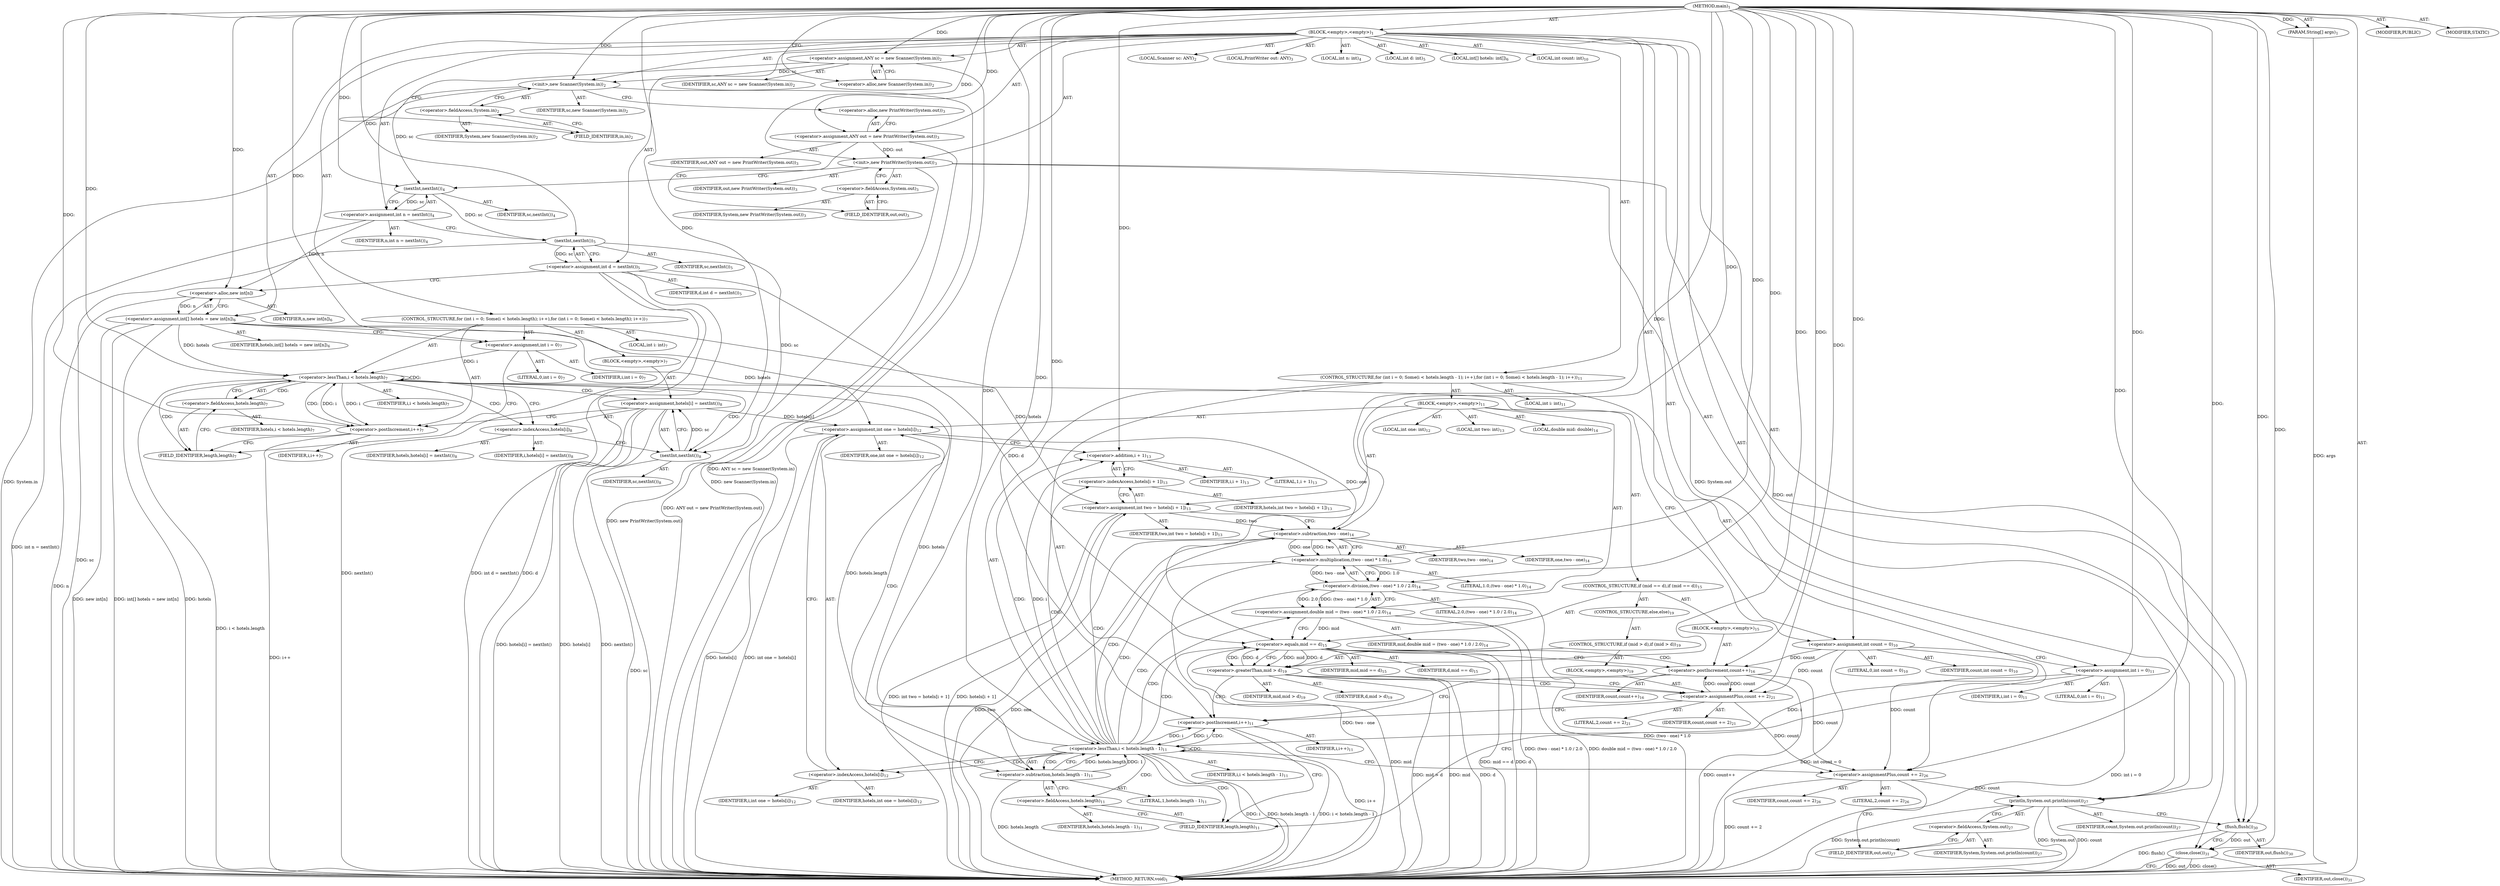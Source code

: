 digraph "main" {  
"21" [label = <(METHOD,main)<SUB>1</SUB>> ]
"22" [label = <(PARAM,String[] args)<SUB>1</SUB>> ]
"23" [label = <(BLOCK,&lt;empty&gt;,&lt;empty&gt;)<SUB>1</SUB>> ]
"4" [label = <(LOCAL,Scanner sc: ANY)<SUB>2</SUB>> ]
"24" [label = <(&lt;operator&gt;.assignment,ANY sc = new Scanner(System.in))<SUB>2</SUB>> ]
"25" [label = <(IDENTIFIER,sc,ANY sc = new Scanner(System.in))<SUB>2</SUB>> ]
"26" [label = <(&lt;operator&gt;.alloc,new Scanner(System.in))<SUB>2</SUB>> ]
"27" [label = <(&lt;init&gt;,new Scanner(System.in))<SUB>2</SUB>> ]
"3" [label = <(IDENTIFIER,sc,new Scanner(System.in))<SUB>2</SUB>> ]
"28" [label = <(&lt;operator&gt;.fieldAccess,System.in)<SUB>2</SUB>> ]
"29" [label = <(IDENTIFIER,System,new Scanner(System.in))<SUB>2</SUB>> ]
"30" [label = <(FIELD_IDENTIFIER,in,in)<SUB>2</SUB>> ]
"6" [label = <(LOCAL,PrintWriter out: ANY)<SUB>3</SUB>> ]
"31" [label = <(&lt;operator&gt;.assignment,ANY out = new PrintWriter(System.out))<SUB>3</SUB>> ]
"32" [label = <(IDENTIFIER,out,ANY out = new PrintWriter(System.out))<SUB>3</SUB>> ]
"33" [label = <(&lt;operator&gt;.alloc,new PrintWriter(System.out))<SUB>3</SUB>> ]
"34" [label = <(&lt;init&gt;,new PrintWriter(System.out))<SUB>3</SUB>> ]
"5" [label = <(IDENTIFIER,out,new PrintWriter(System.out))<SUB>3</SUB>> ]
"35" [label = <(&lt;operator&gt;.fieldAccess,System.out)<SUB>3</SUB>> ]
"36" [label = <(IDENTIFIER,System,new PrintWriter(System.out))<SUB>3</SUB>> ]
"37" [label = <(FIELD_IDENTIFIER,out,out)<SUB>3</SUB>> ]
"38" [label = <(LOCAL,int n: int)<SUB>4</SUB>> ]
"39" [label = <(&lt;operator&gt;.assignment,int n = nextInt())<SUB>4</SUB>> ]
"40" [label = <(IDENTIFIER,n,int n = nextInt())<SUB>4</SUB>> ]
"41" [label = <(nextInt,nextInt())<SUB>4</SUB>> ]
"42" [label = <(IDENTIFIER,sc,nextInt())<SUB>4</SUB>> ]
"43" [label = <(LOCAL,int d: int)<SUB>5</SUB>> ]
"44" [label = <(&lt;operator&gt;.assignment,int d = nextInt())<SUB>5</SUB>> ]
"45" [label = <(IDENTIFIER,d,int d = nextInt())<SUB>5</SUB>> ]
"46" [label = <(nextInt,nextInt())<SUB>5</SUB>> ]
"47" [label = <(IDENTIFIER,sc,nextInt())<SUB>5</SUB>> ]
"48" [label = <(LOCAL,int[] hotels: int[])<SUB>6</SUB>> ]
"49" [label = <(&lt;operator&gt;.assignment,int[] hotels = new int[n])<SUB>6</SUB>> ]
"50" [label = <(IDENTIFIER,hotels,int[] hotels = new int[n])<SUB>6</SUB>> ]
"51" [label = <(&lt;operator&gt;.alloc,new int[n])> ]
"52" [label = <(IDENTIFIER,n,new int[n])<SUB>6</SUB>> ]
"53" [label = <(CONTROL_STRUCTURE,for (int i = 0; Some(i &lt; hotels.length); i++),for (int i = 0; Some(i &lt; hotels.length); i++))<SUB>7</SUB>> ]
"54" [label = <(LOCAL,int i: int)<SUB>7</SUB>> ]
"55" [label = <(&lt;operator&gt;.assignment,int i = 0)<SUB>7</SUB>> ]
"56" [label = <(IDENTIFIER,i,int i = 0)<SUB>7</SUB>> ]
"57" [label = <(LITERAL,0,int i = 0)<SUB>7</SUB>> ]
"58" [label = <(&lt;operator&gt;.lessThan,i &lt; hotels.length)<SUB>7</SUB>> ]
"59" [label = <(IDENTIFIER,i,i &lt; hotels.length)<SUB>7</SUB>> ]
"60" [label = <(&lt;operator&gt;.fieldAccess,hotels.length)<SUB>7</SUB>> ]
"61" [label = <(IDENTIFIER,hotels,i &lt; hotels.length)<SUB>7</SUB>> ]
"62" [label = <(FIELD_IDENTIFIER,length,length)<SUB>7</SUB>> ]
"63" [label = <(&lt;operator&gt;.postIncrement,i++)<SUB>7</SUB>> ]
"64" [label = <(IDENTIFIER,i,i++)<SUB>7</SUB>> ]
"65" [label = <(BLOCK,&lt;empty&gt;,&lt;empty&gt;)<SUB>7</SUB>> ]
"66" [label = <(&lt;operator&gt;.assignment,hotels[i] = nextInt())<SUB>8</SUB>> ]
"67" [label = <(&lt;operator&gt;.indexAccess,hotels[i])<SUB>8</SUB>> ]
"68" [label = <(IDENTIFIER,hotels,hotels[i] = nextInt())<SUB>8</SUB>> ]
"69" [label = <(IDENTIFIER,i,hotels[i] = nextInt())<SUB>8</SUB>> ]
"70" [label = <(nextInt,nextInt())<SUB>8</SUB>> ]
"71" [label = <(IDENTIFIER,sc,nextInt())<SUB>8</SUB>> ]
"72" [label = <(LOCAL,int count: int)<SUB>10</SUB>> ]
"73" [label = <(&lt;operator&gt;.assignment,int count = 0)<SUB>10</SUB>> ]
"74" [label = <(IDENTIFIER,count,int count = 0)<SUB>10</SUB>> ]
"75" [label = <(LITERAL,0,int count = 0)<SUB>10</SUB>> ]
"76" [label = <(CONTROL_STRUCTURE,for (int i = 0; Some(i &lt; hotels.length - 1); i++),for (int i = 0; Some(i &lt; hotels.length - 1); i++))<SUB>11</SUB>> ]
"77" [label = <(LOCAL,int i: int)<SUB>11</SUB>> ]
"78" [label = <(&lt;operator&gt;.assignment,int i = 0)<SUB>11</SUB>> ]
"79" [label = <(IDENTIFIER,i,int i = 0)<SUB>11</SUB>> ]
"80" [label = <(LITERAL,0,int i = 0)<SUB>11</SUB>> ]
"81" [label = <(&lt;operator&gt;.lessThan,i &lt; hotels.length - 1)<SUB>11</SUB>> ]
"82" [label = <(IDENTIFIER,i,i &lt; hotels.length - 1)<SUB>11</SUB>> ]
"83" [label = <(&lt;operator&gt;.subtraction,hotels.length - 1)<SUB>11</SUB>> ]
"84" [label = <(&lt;operator&gt;.fieldAccess,hotels.length)<SUB>11</SUB>> ]
"85" [label = <(IDENTIFIER,hotels,hotels.length - 1)<SUB>11</SUB>> ]
"86" [label = <(FIELD_IDENTIFIER,length,length)<SUB>11</SUB>> ]
"87" [label = <(LITERAL,1,hotels.length - 1)<SUB>11</SUB>> ]
"88" [label = <(&lt;operator&gt;.postIncrement,i++)<SUB>11</SUB>> ]
"89" [label = <(IDENTIFIER,i,i++)<SUB>11</SUB>> ]
"90" [label = <(BLOCK,&lt;empty&gt;,&lt;empty&gt;)<SUB>11</SUB>> ]
"91" [label = <(LOCAL,int one: int)<SUB>12</SUB>> ]
"92" [label = <(&lt;operator&gt;.assignment,int one = hotels[i])<SUB>12</SUB>> ]
"93" [label = <(IDENTIFIER,one,int one = hotels[i])<SUB>12</SUB>> ]
"94" [label = <(&lt;operator&gt;.indexAccess,hotels[i])<SUB>12</SUB>> ]
"95" [label = <(IDENTIFIER,hotels,int one = hotels[i])<SUB>12</SUB>> ]
"96" [label = <(IDENTIFIER,i,int one = hotels[i])<SUB>12</SUB>> ]
"97" [label = <(LOCAL,int two: int)<SUB>13</SUB>> ]
"98" [label = <(&lt;operator&gt;.assignment,int two = hotels[i + 1])<SUB>13</SUB>> ]
"99" [label = <(IDENTIFIER,two,int two = hotels[i + 1])<SUB>13</SUB>> ]
"100" [label = <(&lt;operator&gt;.indexAccess,hotels[i + 1])<SUB>13</SUB>> ]
"101" [label = <(IDENTIFIER,hotels,int two = hotels[i + 1])<SUB>13</SUB>> ]
"102" [label = <(&lt;operator&gt;.addition,i + 1)<SUB>13</SUB>> ]
"103" [label = <(IDENTIFIER,i,i + 1)<SUB>13</SUB>> ]
"104" [label = <(LITERAL,1,i + 1)<SUB>13</SUB>> ]
"105" [label = <(LOCAL,double mid: double)<SUB>14</SUB>> ]
"106" [label = <(&lt;operator&gt;.assignment,double mid = (two - one) * 1.0 / 2.0)<SUB>14</SUB>> ]
"107" [label = <(IDENTIFIER,mid,double mid = (two - one) * 1.0 / 2.0)<SUB>14</SUB>> ]
"108" [label = <(&lt;operator&gt;.division,(two - one) * 1.0 / 2.0)<SUB>14</SUB>> ]
"109" [label = <(&lt;operator&gt;.multiplication,(two - one) * 1.0)<SUB>14</SUB>> ]
"110" [label = <(&lt;operator&gt;.subtraction,two - one)<SUB>14</SUB>> ]
"111" [label = <(IDENTIFIER,two,two - one)<SUB>14</SUB>> ]
"112" [label = <(IDENTIFIER,one,two - one)<SUB>14</SUB>> ]
"113" [label = <(LITERAL,1.0,(two - one) * 1.0)<SUB>14</SUB>> ]
"114" [label = <(LITERAL,2.0,(two - one) * 1.0 / 2.0)<SUB>14</SUB>> ]
"115" [label = <(CONTROL_STRUCTURE,if (mid == d),if (mid == d))<SUB>15</SUB>> ]
"116" [label = <(&lt;operator&gt;.equals,mid == d)<SUB>15</SUB>> ]
"117" [label = <(IDENTIFIER,mid,mid == d)<SUB>15</SUB>> ]
"118" [label = <(IDENTIFIER,d,mid == d)<SUB>15</SUB>> ]
"119" [label = <(BLOCK,&lt;empty&gt;,&lt;empty&gt;)<SUB>15</SUB>> ]
"120" [label = <(&lt;operator&gt;.postIncrement,count++)<SUB>16</SUB>> ]
"121" [label = <(IDENTIFIER,count,count++)<SUB>16</SUB>> ]
"122" [label = <(CONTROL_STRUCTURE,else,else)<SUB>19</SUB>> ]
"123" [label = <(CONTROL_STRUCTURE,if (mid &gt; d),if (mid &gt; d))<SUB>19</SUB>> ]
"124" [label = <(&lt;operator&gt;.greaterThan,mid &gt; d)<SUB>19</SUB>> ]
"125" [label = <(IDENTIFIER,mid,mid &gt; d)<SUB>19</SUB>> ]
"126" [label = <(IDENTIFIER,d,mid &gt; d)<SUB>19</SUB>> ]
"127" [label = <(BLOCK,&lt;empty&gt;,&lt;empty&gt;)<SUB>19</SUB>> ]
"128" [label = <(&lt;operator&gt;.assignmentPlus,count += 2)<SUB>21</SUB>> ]
"129" [label = <(IDENTIFIER,count,count += 2)<SUB>21</SUB>> ]
"130" [label = <(LITERAL,2,count += 2)<SUB>21</SUB>> ]
"131" [label = <(&lt;operator&gt;.assignmentPlus,count += 2)<SUB>26</SUB>> ]
"132" [label = <(IDENTIFIER,count,count += 2)<SUB>26</SUB>> ]
"133" [label = <(LITERAL,2,count += 2)<SUB>26</SUB>> ]
"134" [label = <(println,System.out.println(count))<SUB>27</SUB>> ]
"135" [label = <(&lt;operator&gt;.fieldAccess,System.out)<SUB>27</SUB>> ]
"136" [label = <(IDENTIFIER,System,System.out.println(count))<SUB>27</SUB>> ]
"137" [label = <(FIELD_IDENTIFIER,out,out)<SUB>27</SUB>> ]
"138" [label = <(IDENTIFIER,count,System.out.println(count))<SUB>27</SUB>> ]
"139" [label = <(flush,flush())<SUB>30</SUB>> ]
"140" [label = <(IDENTIFIER,out,flush())<SUB>30</SUB>> ]
"141" [label = <(close,close())<SUB>31</SUB>> ]
"142" [label = <(IDENTIFIER,out,close())<SUB>31</SUB>> ]
"143" [label = <(MODIFIER,PUBLIC)> ]
"144" [label = <(MODIFIER,STATIC)> ]
"145" [label = <(METHOD_RETURN,void)<SUB>1</SUB>> ]
  "21" -> "22"  [ label = "AST: "] 
  "21" -> "23"  [ label = "AST: "] 
  "21" -> "143"  [ label = "AST: "] 
  "21" -> "144"  [ label = "AST: "] 
  "21" -> "145"  [ label = "AST: "] 
  "23" -> "4"  [ label = "AST: "] 
  "23" -> "24"  [ label = "AST: "] 
  "23" -> "27"  [ label = "AST: "] 
  "23" -> "6"  [ label = "AST: "] 
  "23" -> "31"  [ label = "AST: "] 
  "23" -> "34"  [ label = "AST: "] 
  "23" -> "38"  [ label = "AST: "] 
  "23" -> "39"  [ label = "AST: "] 
  "23" -> "43"  [ label = "AST: "] 
  "23" -> "44"  [ label = "AST: "] 
  "23" -> "48"  [ label = "AST: "] 
  "23" -> "49"  [ label = "AST: "] 
  "23" -> "53"  [ label = "AST: "] 
  "23" -> "72"  [ label = "AST: "] 
  "23" -> "73"  [ label = "AST: "] 
  "23" -> "76"  [ label = "AST: "] 
  "23" -> "131"  [ label = "AST: "] 
  "23" -> "134"  [ label = "AST: "] 
  "23" -> "139"  [ label = "AST: "] 
  "23" -> "141"  [ label = "AST: "] 
  "24" -> "25"  [ label = "AST: "] 
  "24" -> "26"  [ label = "AST: "] 
  "27" -> "3"  [ label = "AST: "] 
  "27" -> "28"  [ label = "AST: "] 
  "28" -> "29"  [ label = "AST: "] 
  "28" -> "30"  [ label = "AST: "] 
  "31" -> "32"  [ label = "AST: "] 
  "31" -> "33"  [ label = "AST: "] 
  "34" -> "5"  [ label = "AST: "] 
  "34" -> "35"  [ label = "AST: "] 
  "35" -> "36"  [ label = "AST: "] 
  "35" -> "37"  [ label = "AST: "] 
  "39" -> "40"  [ label = "AST: "] 
  "39" -> "41"  [ label = "AST: "] 
  "41" -> "42"  [ label = "AST: "] 
  "44" -> "45"  [ label = "AST: "] 
  "44" -> "46"  [ label = "AST: "] 
  "46" -> "47"  [ label = "AST: "] 
  "49" -> "50"  [ label = "AST: "] 
  "49" -> "51"  [ label = "AST: "] 
  "51" -> "52"  [ label = "AST: "] 
  "53" -> "54"  [ label = "AST: "] 
  "53" -> "55"  [ label = "AST: "] 
  "53" -> "58"  [ label = "AST: "] 
  "53" -> "63"  [ label = "AST: "] 
  "53" -> "65"  [ label = "AST: "] 
  "55" -> "56"  [ label = "AST: "] 
  "55" -> "57"  [ label = "AST: "] 
  "58" -> "59"  [ label = "AST: "] 
  "58" -> "60"  [ label = "AST: "] 
  "60" -> "61"  [ label = "AST: "] 
  "60" -> "62"  [ label = "AST: "] 
  "63" -> "64"  [ label = "AST: "] 
  "65" -> "66"  [ label = "AST: "] 
  "66" -> "67"  [ label = "AST: "] 
  "66" -> "70"  [ label = "AST: "] 
  "67" -> "68"  [ label = "AST: "] 
  "67" -> "69"  [ label = "AST: "] 
  "70" -> "71"  [ label = "AST: "] 
  "73" -> "74"  [ label = "AST: "] 
  "73" -> "75"  [ label = "AST: "] 
  "76" -> "77"  [ label = "AST: "] 
  "76" -> "78"  [ label = "AST: "] 
  "76" -> "81"  [ label = "AST: "] 
  "76" -> "88"  [ label = "AST: "] 
  "76" -> "90"  [ label = "AST: "] 
  "78" -> "79"  [ label = "AST: "] 
  "78" -> "80"  [ label = "AST: "] 
  "81" -> "82"  [ label = "AST: "] 
  "81" -> "83"  [ label = "AST: "] 
  "83" -> "84"  [ label = "AST: "] 
  "83" -> "87"  [ label = "AST: "] 
  "84" -> "85"  [ label = "AST: "] 
  "84" -> "86"  [ label = "AST: "] 
  "88" -> "89"  [ label = "AST: "] 
  "90" -> "91"  [ label = "AST: "] 
  "90" -> "92"  [ label = "AST: "] 
  "90" -> "97"  [ label = "AST: "] 
  "90" -> "98"  [ label = "AST: "] 
  "90" -> "105"  [ label = "AST: "] 
  "90" -> "106"  [ label = "AST: "] 
  "90" -> "115"  [ label = "AST: "] 
  "92" -> "93"  [ label = "AST: "] 
  "92" -> "94"  [ label = "AST: "] 
  "94" -> "95"  [ label = "AST: "] 
  "94" -> "96"  [ label = "AST: "] 
  "98" -> "99"  [ label = "AST: "] 
  "98" -> "100"  [ label = "AST: "] 
  "100" -> "101"  [ label = "AST: "] 
  "100" -> "102"  [ label = "AST: "] 
  "102" -> "103"  [ label = "AST: "] 
  "102" -> "104"  [ label = "AST: "] 
  "106" -> "107"  [ label = "AST: "] 
  "106" -> "108"  [ label = "AST: "] 
  "108" -> "109"  [ label = "AST: "] 
  "108" -> "114"  [ label = "AST: "] 
  "109" -> "110"  [ label = "AST: "] 
  "109" -> "113"  [ label = "AST: "] 
  "110" -> "111"  [ label = "AST: "] 
  "110" -> "112"  [ label = "AST: "] 
  "115" -> "116"  [ label = "AST: "] 
  "115" -> "119"  [ label = "AST: "] 
  "115" -> "122"  [ label = "AST: "] 
  "116" -> "117"  [ label = "AST: "] 
  "116" -> "118"  [ label = "AST: "] 
  "119" -> "120"  [ label = "AST: "] 
  "120" -> "121"  [ label = "AST: "] 
  "122" -> "123"  [ label = "AST: "] 
  "123" -> "124"  [ label = "AST: "] 
  "123" -> "127"  [ label = "AST: "] 
  "124" -> "125"  [ label = "AST: "] 
  "124" -> "126"  [ label = "AST: "] 
  "127" -> "128"  [ label = "AST: "] 
  "128" -> "129"  [ label = "AST: "] 
  "128" -> "130"  [ label = "AST: "] 
  "131" -> "132"  [ label = "AST: "] 
  "131" -> "133"  [ label = "AST: "] 
  "134" -> "135"  [ label = "AST: "] 
  "134" -> "138"  [ label = "AST: "] 
  "135" -> "136"  [ label = "AST: "] 
  "135" -> "137"  [ label = "AST: "] 
  "139" -> "140"  [ label = "AST: "] 
  "141" -> "142"  [ label = "AST: "] 
  "24" -> "30"  [ label = "CFG: "] 
  "27" -> "33"  [ label = "CFG: "] 
  "31" -> "37"  [ label = "CFG: "] 
  "34" -> "41"  [ label = "CFG: "] 
  "39" -> "46"  [ label = "CFG: "] 
  "44" -> "51"  [ label = "CFG: "] 
  "49" -> "55"  [ label = "CFG: "] 
  "73" -> "78"  [ label = "CFG: "] 
  "131" -> "137"  [ label = "CFG: "] 
  "134" -> "139"  [ label = "CFG: "] 
  "139" -> "141"  [ label = "CFG: "] 
  "141" -> "145"  [ label = "CFG: "] 
  "26" -> "24"  [ label = "CFG: "] 
  "28" -> "27"  [ label = "CFG: "] 
  "33" -> "31"  [ label = "CFG: "] 
  "35" -> "34"  [ label = "CFG: "] 
  "41" -> "39"  [ label = "CFG: "] 
  "46" -> "44"  [ label = "CFG: "] 
  "51" -> "49"  [ label = "CFG: "] 
  "55" -> "62"  [ label = "CFG: "] 
  "58" -> "67"  [ label = "CFG: "] 
  "58" -> "73"  [ label = "CFG: "] 
  "63" -> "62"  [ label = "CFG: "] 
  "78" -> "86"  [ label = "CFG: "] 
  "81" -> "94"  [ label = "CFG: "] 
  "81" -> "131"  [ label = "CFG: "] 
  "88" -> "86"  [ label = "CFG: "] 
  "135" -> "134"  [ label = "CFG: "] 
  "30" -> "28"  [ label = "CFG: "] 
  "37" -> "35"  [ label = "CFG: "] 
  "60" -> "58"  [ label = "CFG: "] 
  "66" -> "63"  [ label = "CFG: "] 
  "83" -> "81"  [ label = "CFG: "] 
  "92" -> "102"  [ label = "CFG: "] 
  "98" -> "110"  [ label = "CFG: "] 
  "106" -> "116"  [ label = "CFG: "] 
  "137" -> "135"  [ label = "CFG: "] 
  "62" -> "60"  [ label = "CFG: "] 
  "67" -> "70"  [ label = "CFG: "] 
  "70" -> "66"  [ label = "CFG: "] 
  "84" -> "83"  [ label = "CFG: "] 
  "94" -> "92"  [ label = "CFG: "] 
  "100" -> "98"  [ label = "CFG: "] 
  "108" -> "106"  [ label = "CFG: "] 
  "116" -> "120"  [ label = "CFG: "] 
  "116" -> "124"  [ label = "CFG: "] 
  "86" -> "84"  [ label = "CFG: "] 
  "102" -> "100"  [ label = "CFG: "] 
  "109" -> "108"  [ label = "CFG: "] 
  "120" -> "88"  [ label = "CFG: "] 
  "110" -> "109"  [ label = "CFG: "] 
  "124" -> "128"  [ label = "CFG: "] 
  "124" -> "88"  [ label = "CFG: "] 
  "128" -> "88"  [ label = "CFG: "] 
  "21" -> "26"  [ label = "CFG: "] 
  "22" -> "145"  [ label = "DDG: args"] 
  "24" -> "145"  [ label = "DDG: ANY sc = new Scanner(System.in)"] 
  "27" -> "145"  [ label = "DDG: System.in"] 
  "27" -> "145"  [ label = "DDG: new Scanner(System.in)"] 
  "31" -> "145"  [ label = "DDG: ANY out = new PrintWriter(System.out)"] 
  "34" -> "145"  [ label = "DDG: new PrintWriter(System.out)"] 
  "39" -> "145"  [ label = "DDG: int n = nextInt()"] 
  "44" -> "145"  [ label = "DDG: d"] 
  "46" -> "145"  [ label = "DDG: sc"] 
  "44" -> "145"  [ label = "DDG: nextInt()"] 
  "44" -> "145"  [ label = "DDG: int d = nextInt()"] 
  "49" -> "145"  [ label = "DDG: hotels"] 
  "51" -> "145"  [ label = "DDG: n"] 
  "49" -> "145"  [ label = "DDG: new int[n]"] 
  "49" -> "145"  [ label = "DDG: int[] hotels = new int[n]"] 
  "58" -> "145"  [ label = "DDG: i &lt; hotels.length"] 
  "73" -> "145"  [ label = "DDG: int count = 0"] 
  "78" -> "145"  [ label = "DDG: int i = 0"] 
  "81" -> "145"  [ label = "DDG: i"] 
  "83" -> "145"  [ label = "DDG: hotels.length"] 
  "81" -> "145"  [ label = "DDG: hotels.length - 1"] 
  "81" -> "145"  [ label = "DDG: i &lt; hotels.length - 1"] 
  "131" -> "145"  [ label = "DDG: count += 2"] 
  "134" -> "145"  [ label = "DDG: System.out"] 
  "134" -> "145"  [ label = "DDG: count"] 
  "134" -> "145"  [ label = "DDG: System.out.println(count)"] 
  "139" -> "145"  [ label = "DDG: flush()"] 
  "141" -> "145"  [ label = "DDG: out"] 
  "141" -> "145"  [ label = "DDG: close()"] 
  "92" -> "145"  [ label = "DDG: hotels[i]"] 
  "92" -> "145"  [ label = "DDG: int one = hotels[i]"] 
  "98" -> "145"  [ label = "DDG: hotels[i + 1]"] 
  "98" -> "145"  [ label = "DDG: int two = hotels[i + 1]"] 
  "110" -> "145"  [ label = "DDG: two"] 
  "110" -> "145"  [ label = "DDG: one"] 
  "109" -> "145"  [ label = "DDG: two - one"] 
  "108" -> "145"  [ label = "DDG: (two - one) * 1.0"] 
  "106" -> "145"  [ label = "DDG: (two - one) * 1.0 / 2.0"] 
  "106" -> "145"  [ label = "DDG: double mid = (two - one) * 1.0 / 2.0"] 
  "116" -> "145"  [ label = "DDG: mid"] 
  "116" -> "145"  [ label = "DDG: d"] 
  "116" -> "145"  [ label = "DDG: mid == d"] 
  "124" -> "145"  [ label = "DDG: mid"] 
  "124" -> "145"  [ label = "DDG: d"] 
  "124" -> "145"  [ label = "DDG: mid &gt; d"] 
  "120" -> "145"  [ label = "DDG: count++"] 
  "88" -> "145"  [ label = "DDG: i++"] 
  "66" -> "145"  [ label = "DDG: hotels[i]"] 
  "70" -> "145"  [ label = "DDG: sc"] 
  "66" -> "145"  [ label = "DDG: nextInt()"] 
  "66" -> "145"  [ label = "DDG: hotels[i] = nextInt()"] 
  "63" -> "145"  [ label = "DDG: i++"] 
  "21" -> "22"  [ label = "DDG: "] 
  "21" -> "24"  [ label = "DDG: "] 
  "21" -> "31"  [ label = "DDG: "] 
  "41" -> "39"  [ label = "DDG: sc"] 
  "46" -> "44"  [ label = "DDG: sc"] 
  "51" -> "49"  [ label = "DDG: n"] 
  "21" -> "73"  [ label = "DDG: "] 
  "21" -> "131"  [ label = "DDG: "] 
  "24" -> "27"  [ label = "DDG: sc"] 
  "21" -> "27"  [ label = "DDG: "] 
  "31" -> "34"  [ label = "DDG: out"] 
  "21" -> "34"  [ label = "DDG: "] 
  "21" -> "55"  [ label = "DDG: "] 
  "21" -> "78"  [ label = "DDG: "] 
  "73" -> "131"  [ label = "DDG: count"] 
  "128" -> "131"  [ label = "DDG: count"] 
  "120" -> "131"  [ label = "DDG: count"] 
  "34" -> "134"  [ label = "DDG: System.out"] 
  "131" -> "134"  [ label = "DDG: count"] 
  "21" -> "134"  [ label = "DDG: "] 
  "34" -> "139"  [ label = "DDG: out"] 
  "21" -> "139"  [ label = "DDG: "] 
  "139" -> "141"  [ label = "DDG: out"] 
  "21" -> "141"  [ label = "DDG: "] 
  "27" -> "41"  [ label = "DDG: sc"] 
  "21" -> "41"  [ label = "DDG: "] 
  "41" -> "46"  [ label = "DDG: sc"] 
  "21" -> "46"  [ label = "DDG: "] 
  "39" -> "51"  [ label = "DDG: n"] 
  "21" -> "51"  [ label = "DDG: "] 
  "55" -> "58"  [ label = "DDG: i"] 
  "63" -> "58"  [ label = "DDG: i"] 
  "21" -> "58"  [ label = "DDG: "] 
  "49" -> "58"  [ label = "DDG: hotels"] 
  "58" -> "63"  [ label = "DDG: i"] 
  "21" -> "63"  [ label = "DDG: "] 
  "70" -> "66"  [ label = "DDG: sc"] 
  "78" -> "81"  [ label = "DDG: i"] 
  "88" -> "81"  [ label = "DDG: i"] 
  "21" -> "81"  [ label = "DDG: "] 
  "83" -> "81"  [ label = "DDG: hotels.length"] 
  "83" -> "81"  [ label = "DDG: 1"] 
  "21" -> "88"  [ label = "DDG: "] 
  "81" -> "88"  [ label = "DDG: i"] 
  "49" -> "92"  [ label = "DDG: hotels"] 
  "66" -> "92"  [ label = "DDG: hotels[i]"] 
  "49" -> "98"  [ label = "DDG: hotels"] 
  "108" -> "106"  [ label = "DDG: (two - one) * 1.0"] 
  "108" -> "106"  [ label = "DDG: 2.0"] 
  "49" -> "83"  [ label = "DDG: hotels"] 
  "58" -> "83"  [ label = "DDG: hotels.length"] 
  "21" -> "83"  [ label = "DDG: "] 
  "46" -> "70"  [ label = "DDG: sc"] 
  "21" -> "70"  [ label = "DDG: "] 
  "109" -> "108"  [ label = "DDG: two - one"] 
  "109" -> "108"  [ label = "DDG: 1.0"] 
  "21" -> "108"  [ label = "DDG: "] 
  "106" -> "116"  [ label = "DDG: mid"] 
  "21" -> "116"  [ label = "DDG: "] 
  "44" -> "116"  [ label = "DDG: d"] 
  "124" -> "116"  [ label = "DDG: d"] 
  "81" -> "102"  [ label = "DDG: i"] 
  "21" -> "102"  [ label = "DDG: "] 
  "110" -> "109"  [ label = "DDG: two"] 
  "110" -> "109"  [ label = "DDG: one"] 
  "21" -> "109"  [ label = "DDG: "] 
  "73" -> "120"  [ label = "DDG: count"] 
  "128" -> "120"  [ label = "DDG: count"] 
  "21" -> "120"  [ label = "DDG: "] 
  "98" -> "110"  [ label = "DDG: two"] 
  "21" -> "110"  [ label = "DDG: "] 
  "92" -> "110"  [ label = "DDG: one"] 
  "116" -> "124"  [ label = "DDG: mid"] 
  "21" -> "124"  [ label = "DDG: "] 
  "116" -> "124"  [ label = "DDG: d"] 
  "21" -> "128"  [ label = "DDG: "] 
  "73" -> "128"  [ label = "DDG: count"] 
  "120" -> "128"  [ label = "DDG: count"] 
  "58" -> "60"  [ label = "CDG: "] 
  "58" -> "66"  [ label = "CDG: "] 
  "58" -> "67"  [ label = "CDG: "] 
  "58" -> "58"  [ label = "CDG: "] 
  "58" -> "70"  [ label = "CDG: "] 
  "58" -> "63"  [ label = "CDG: "] 
  "58" -> "62"  [ label = "CDG: "] 
  "81" -> "94"  [ label = "CDG: "] 
  "81" -> "98"  [ label = "CDG: "] 
  "81" -> "116"  [ label = "CDG: "] 
  "81" -> "81"  [ label = "CDG: "] 
  "81" -> "84"  [ label = "CDG: "] 
  "81" -> "102"  [ label = "CDG: "] 
  "81" -> "92"  [ label = "CDG: "] 
  "81" -> "106"  [ label = "CDG: "] 
  "81" -> "83"  [ label = "CDG: "] 
  "81" -> "100"  [ label = "CDG: "] 
  "81" -> "88"  [ label = "CDG: "] 
  "81" -> "110"  [ label = "CDG: "] 
  "81" -> "108"  [ label = "CDG: "] 
  "81" -> "109"  [ label = "CDG: "] 
  "81" -> "86"  [ label = "CDG: "] 
  "116" -> "120"  [ label = "CDG: "] 
  "116" -> "124"  [ label = "CDG: "] 
  "124" -> "128"  [ label = "CDG: "] 
}
